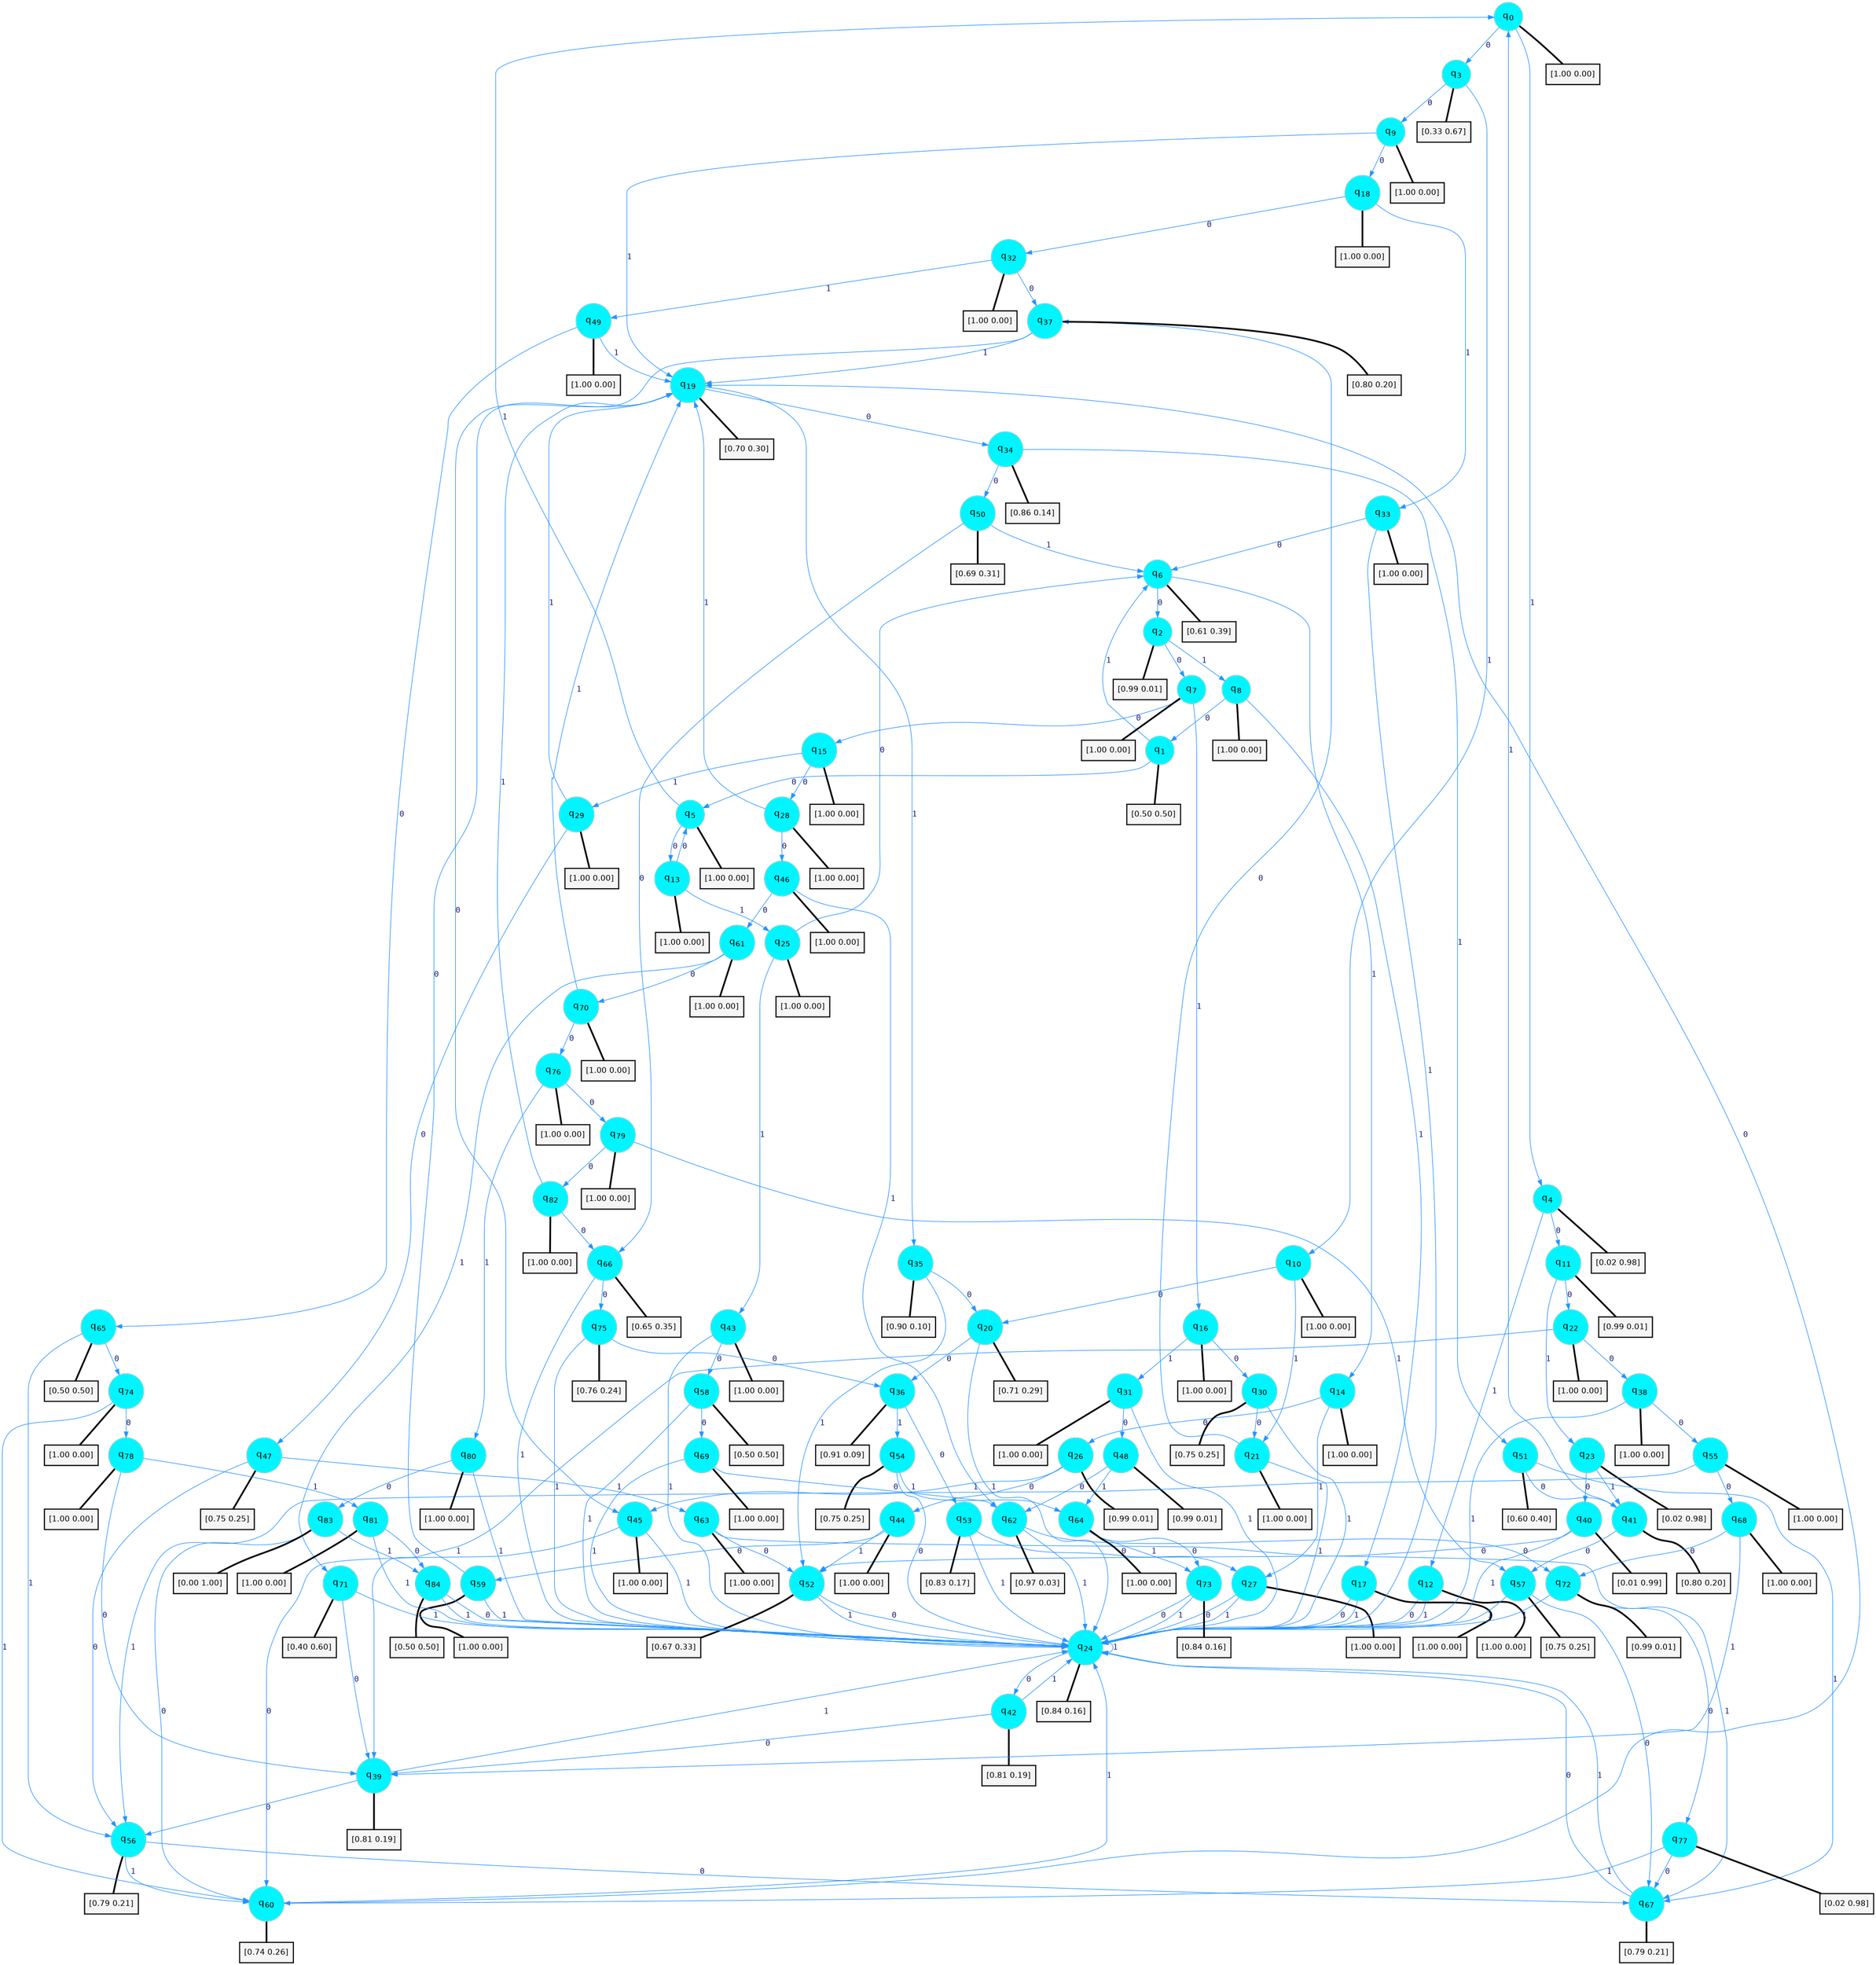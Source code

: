 digraph G {
graph [
bgcolor=transparent, dpi=300, rankdir=TD, size="40,25"];
node [
color=gray, fillcolor=turquoise1, fontcolor=black, fontname=Helvetica, fontsize=16, fontweight=bold, shape=circle, style=filled];
edge [
arrowsize=1, color=dodgerblue1, fontcolor=midnightblue, fontname=courier, fontweight=bold, penwidth=1, style=solid, weight=20];
0[label=<q<SUB>0</SUB>>];
1[label=<q<SUB>1</SUB>>];
2[label=<q<SUB>2</SUB>>];
3[label=<q<SUB>3</SUB>>];
4[label=<q<SUB>4</SUB>>];
5[label=<q<SUB>5</SUB>>];
6[label=<q<SUB>6</SUB>>];
7[label=<q<SUB>7</SUB>>];
8[label=<q<SUB>8</SUB>>];
9[label=<q<SUB>9</SUB>>];
10[label=<q<SUB>10</SUB>>];
11[label=<q<SUB>11</SUB>>];
12[label=<q<SUB>12</SUB>>];
13[label=<q<SUB>13</SUB>>];
14[label=<q<SUB>14</SUB>>];
15[label=<q<SUB>15</SUB>>];
16[label=<q<SUB>16</SUB>>];
17[label=<q<SUB>17</SUB>>];
18[label=<q<SUB>18</SUB>>];
19[label=<q<SUB>19</SUB>>];
20[label=<q<SUB>20</SUB>>];
21[label=<q<SUB>21</SUB>>];
22[label=<q<SUB>22</SUB>>];
23[label=<q<SUB>23</SUB>>];
24[label=<q<SUB>24</SUB>>];
25[label=<q<SUB>25</SUB>>];
26[label=<q<SUB>26</SUB>>];
27[label=<q<SUB>27</SUB>>];
28[label=<q<SUB>28</SUB>>];
29[label=<q<SUB>29</SUB>>];
30[label=<q<SUB>30</SUB>>];
31[label=<q<SUB>31</SUB>>];
32[label=<q<SUB>32</SUB>>];
33[label=<q<SUB>33</SUB>>];
34[label=<q<SUB>34</SUB>>];
35[label=<q<SUB>35</SUB>>];
36[label=<q<SUB>36</SUB>>];
37[label=<q<SUB>37</SUB>>];
38[label=<q<SUB>38</SUB>>];
39[label=<q<SUB>39</SUB>>];
40[label=<q<SUB>40</SUB>>];
41[label=<q<SUB>41</SUB>>];
42[label=<q<SUB>42</SUB>>];
43[label=<q<SUB>43</SUB>>];
44[label=<q<SUB>44</SUB>>];
45[label=<q<SUB>45</SUB>>];
46[label=<q<SUB>46</SUB>>];
47[label=<q<SUB>47</SUB>>];
48[label=<q<SUB>48</SUB>>];
49[label=<q<SUB>49</SUB>>];
50[label=<q<SUB>50</SUB>>];
51[label=<q<SUB>51</SUB>>];
52[label=<q<SUB>52</SUB>>];
53[label=<q<SUB>53</SUB>>];
54[label=<q<SUB>54</SUB>>];
55[label=<q<SUB>55</SUB>>];
56[label=<q<SUB>56</SUB>>];
57[label=<q<SUB>57</SUB>>];
58[label=<q<SUB>58</SUB>>];
59[label=<q<SUB>59</SUB>>];
60[label=<q<SUB>60</SUB>>];
61[label=<q<SUB>61</SUB>>];
62[label=<q<SUB>62</SUB>>];
63[label=<q<SUB>63</SUB>>];
64[label=<q<SUB>64</SUB>>];
65[label=<q<SUB>65</SUB>>];
66[label=<q<SUB>66</SUB>>];
67[label=<q<SUB>67</SUB>>];
68[label=<q<SUB>68</SUB>>];
69[label=<q<SUB>69</SUB>>];
70[label=<q<SUB>70</SUB>>];
71[label=<q<SUB>71</SUB>>];
72[label=<q<SUB>72</SUB>>];
73[label=<q<SUB>73</SUB>>];
74[label=<q<SUB>74</SUB>>];
75[label=<q<SUB>75</SUB>>];
76[label=<q<SUB>76</SUB>>];
77[label=<q<SUB>77</SUB>>];
78[label=<q<SUB>78</SUB>>];
79[label=<q<SUB>79</SUB>>];
80[label=<q<SUB>80</SUB>>];
81[label=<q<SUB>81</SUB>>];
82[label=<q<SUB>82</SUB>>];
83[label=<q<SUB>83</SUB>>];
84[label=<q<SUB>84</SUB>>];
85[label="[1.00 0.00]", shape=box,fontcolor=black, fontname=Helvetica, fontsize=14, penwidth=2, fillcolor=whitesmoke,color=black];
86[label="[0.50 0.50]", shape=box,fontcolor=black, fontname=Helvetica, fontsize=14, penwidth=2, fillcolor=whitesmoke,color=black];
87[label="[0.99 0.01]", shape=box,fontcolor=black, fontname=Helvetica, fontsize=14, penwidth=2, fillcolor=whitesmoke,color=black];
88[label="[0.33 0.67]", shape=box,fontcolor=black, fontname=Helvetica, fontsize=14, penwidth=2, fillcolor=whitesmoke,color=black];
89[label="[0.02 0.98]", shape=box,fontcolor=black, fontname=Helvetica, fontsize=14, penwidth=2, fillcolor=whitesmoke,color=black];
90[label="[1.00 0.00]", shape=box,fontcolor=black, fontname=Helvetica, fontsize=14, penwidth=2, fillcolor=whitesmoke,color=black];
91[label="[0.61 0.39]", shape=box,fontcolor=black, fontname=Helvetica, fontsize=14, penwidth=2, fillcolor=whitesmoke,color=black];
92[label="[1.00 0.00]", shape=box,fontcolor=black, fontname=Helvetica, fontsize=14, penwidth=2, fillcolor=whitesmoke,color=black];
93[label="[1.00 0.00]", shape=box,fontcolor=black, fontname=Helvetica, fontsize=14, penwidth=2, fillcolor=whitesmoke,color=black];
94[label="[1.00 0.00]", shape=box,fontcolor=black, fontname=Helvetica, fontsize=14, penwidth=2, fillcolor=whitesmoke,color=black];
95[label="[1.00 0.00]", shape=box,fontcolor=black, fontname=Helvetica, fontsize=14, penwidth=2, fillcolor=whitesmoke,color=black];
96[label="[0.99 0.01]", shape=box,fontcolor=black, fontname=Helvetica, fontsize=14, penwidth=2, fillcolor=whitesmoke,color=black];
97[label="[1.00 0.00]", shape=box,fontcolor=black, fontname=Helvetica, fontsize=14, penwidth=2, fillcolor=whitesmoke,color=black];
98[label="[1.00 0.00]", shape=box,fontcolor=black, fontname=Helvetica, fontsize=14, penwidth=2, fillcolor=whitesmoke,color=black];
99[label="[1.00 0.00]", shape=box,fontcolor=black, fontname=Helvetica, fontsize=14, penwidth=2, fillcolor=whitesmoke,color=black];
100[label="[1.00 0.00]", shape=box,fontcolor=black, fontname=Helvetica, fontsize=14, penwidth=2, fillcolor=whitesmoke,color=black];
101[label="[1.00 0.00]", shape=box,fontcolor=black, fontname=Helvetica, fontsize=14, penwidth=2, fillcolor=whitesmoke,color=black];
102[label="[1.00 0.00]", shape=box,fontcolor=black, fontname=Helvetica, fontsize=14, penwidth=2, fillcolor=whitesmoke,color=black];
103[label="[1.00 0.00]", shape=box,fontcolor=black, fontname=Helvetica, fontsize=14, penwidth=2, fillcolor=whitesmoke,color=black];
104[label="[0.70 0.30]", shape=box,fontcolor=black, fontname=Helvetica, fontsize=14, penwidth=2, fillcolor=whitesmoke,color=black];
105[label="[0.71 0.29]", shape=box,fontcolor=black, fontname=Helvetica, fontsize=14, penwidth=2, fillcolor=whitesmoke,color=black];
106[label="[1.00 0.00]", shape=box,fontcolor=black, fontname=Helvetica, fontsize=14, penwidth=2, fillcolor=whitesmoke,color=black];
107[label="[1.00 0.00]", shape=box,fontcolor=black, fontname=Helvetica, fontsize=14, penwidth=2, fillcolor=whitesmoke,color=black];
108[label="[0.02 0.98]", shape=box,fontcolor=black, fontname=Helvetica, fontsize=14, penwidth=2, fillcolor=whitesmoke,color=black];
109[label="[0.84 0.16]", shape=box,fontcolor=black, fontname=Helvetica, fontsize=14, penwidth=2, fillcolor=whitesmoke,color=black];
110[label="[1.00 0.00]", shape=box,fontcolor=black, fontname=Helvetica, fontsize=14, penwidth=2, fillcolor=whitesmoke,color=black];
111[label="[0.99 0.01]", shape=box,fontcolor=black, fontname=Helvetica, fontsize=14, penwidth=2, fillcolor=whitesmoke,color=black];
112[label="[1.00 0.00]", shape=box,fontcolor=black, fontname=Helvetica, fontsize=14, penwidth=2, fillcolor=whitesmoke,color=black];
113[label="[1.00 0.00]", shape=box,fontcolor=black, fontname=Helvetica, fontsize=14, penwidth=2, fillcolor=whitesmoke,color=black];
114[label="[1.00 0.00]", shape=box,fontcolor=black, fontname=Helvetica, fontsize=14, penwidth=2, fillcolor=whitesmoke,color=black];
115[label="[0.75 0.25]", shape=box,fontcolor=black, fontname=Helvetica, fontsize=14, penwidth=2, fillcolor=whitesmoke,color=black];
116[label="[1.00 0.00]", shape=box,fontcolor=black, fontname=Helvetica, fontsize=14, penwidth=2, fillcolor=whitesmoke,color=black];
117[label="[1.00 0.00]", shape=box,fontcolor=black, fontname=Helvetica, fontsize=14, penwidth=2, fillcolor=whitesmoke,color=black];
118[label="[1.00 0.00]", shape=box,fontcolor=black, fontname=Helvetica, fontsize=14, penwidth=2, fillcolor=whitesmoke,color=black];
119[label="[0.86 0.14]", shape=box,fontcolor=black, fontname=Helvetica, fontsize=14, penwidth=2, fillcolor=whitesmoke,color=black];
120[label="[0.90 0.10]", shape=box,fontcolor=black, fontname=Helvetica, fontsize=14, penwidth=2, fillcolor=whitesmoke,color=black];
121[label="[0.91 0.09]", shape=box,fontcolor=black, fontname=Helvetica, fontsize=14, penwidth=2, fillcolor=whitesmoke,color=black];
122[label="[0.80 0.20]", shape=box,fontcolor=black, fontname=Helvetica, fontsize=14, penwidth=2, fillcolor=whitesmoke,color=black];
123[label="[1.00 0.00]", shape=box,fontcolor=black, fontname=Helvetica, fontsize=14, penwidth=2, fillcolor=whitesmoke,color=black];
124[label="[0.81 0.19]", shape=box,fontcolor=black, fontname=Helvetica, fontsize=14, penwidth=2, fillcolor=whitesmoke,color=black];
125[label="[0.01 0.99]", shape=box,fontcolor=black, fontname=Helvetica, fontsize=14, penwidth=2, fillcolor=whitesmoke,color=black];
126[label="[0.80 0.20]", shape=box,fontcolor=black, fontname=Helvetica, fontsize=14, penwidth=2, fillcolor=whitesmoke,color=black];
127[label="[0.81 0.19]", shape=box,fontcolor=black, fontname=Helvetica, fontsize=14, penwidth=2, fillcolor=whitesmoke,color=black];
128[label="[1.00 0.00]", shape=box,fontcolor=black, fontname=Helvetica, fontsize=14, penwidth=2, fillcolor=whitesmoke,color=black];
129[label="[1.00 0.00]", shape=box,fontcolor=black, fontname=Helvetica, fontsize=14, penwidth=2, fillcolor=whitesmoke,color=black];
130[label="[1.00 0.00]", shape=box,fontcolor=black, fontname=Helvetica, fontsize=14, penwidth=2, fillcolor=whitesmoke,color=black];
131[label="[1.00 0.00]", shape=box,fontcolor=black, fontname=Helvetica, fontsize=14, penwidth=2, fillcolor=whitesmoke,color=black];
132[label="[0.75 0.25]", shape=box,fontcolor=black, fontname=Helvetica, fontsize=14, penwidth=2, fillcolor=whitesmoke,color=black];
133[label="[0.99 0.01]", shape=box,fontcolor=black, fontname=Helvetica, fontsize=14, penwidth=2, fillcolor=whitesmoke,color=black];
134[label="[1.00 0.00]", shape=box,fontcolor=black, fontname=Helvetica, fontsize=14, penwidth=2, fillcolor=whitesmoke,color=black];
135[label="[0.69 0.31]", shape=box,fontcolor=black, fontname=Helvetica, fontsize=14, penwidth=2, fillcolor=whitesmoke,color=black];
136[label="[0.60 0.40]", shape=box,fontcolor=black, fontname=Helvetica, fontsize=14, penwidth=2, fillcolor=whitesmoke,color=black];
137[label="[0.67 0.33]", shape=box,fontcolor=black, fontname=Helvetica, fontsize=14, penwidth=2, fillcolor=whitesmoke,color=black];
138[label="[0.83 0.17]", shape=box,fontcolor=black, fontname=Helvetica, fontsize=14, penwidth=2, fillcolor=whitesmoke,color=black];
139[label="[0.75 0.25]", shape=box,fontcolor=black, fontname=Helvetica, fontsize=14, penwidth=2, fillcolor=whitesmoke,color=black];
140[label="[1.00 0.00]", shape=box,fontcolor=black, fontname=Helvetica, fontsize=14, penwidth=2, fillcolor=whitesmoke,color=black];
141[label="[0.79 0.21]", shape=box,fontcolor=black, fontname=Helvetica, fontsize=14, penwidth=2, fillcolor=whitesmoke,color=black];
142[label="[0.75 0.25]", shape=box,fontcolor=black, fontname=Helvetica, fontsize=14, penwidth=2, fillcolor=whitesmoke,color=black];
143[label="[0.50 0.50]", shape=box,fontcolor=black, fontname=Helvetica, fontsize=14, penwidth=2, fillcolor=whitesmoke,color=black];
144[label="[1.00 0.00]", shape=box,fontcolor=black, fontname=Helvetica, fontsize=14, penwidth=2, fillcolor=whitesmoke,color=black];
145[label="[0.74 0.26]", shape=box,fontcolor=black, fontname=Helvetica, fontsize=14, penwidth=2, fillcolor=whitesmoke,color=black];
146[label="[1.00 0.00]", shape=box,fontcolor=black, fontname=Helvetica, fontsize=14, penwidth=2, fillcolor=whitesmoke,color=black];
147[label="[0.97 0.03]", shape=box,fontcolor=black, fontname=Helvetica, fontsize=14, penwidth=2, fillcolor=whitesmoke,color=black];
148[label="[1.00 0.00]", shape=box,fontcolor=black, fontname=Helvetica, fontsize=14, penwidth=2, fillcolor=whitesmoke,color=black];
149[label="[1.00 0.00]", shape=box,fontcolor=black, fontname=Helvetica, fontsize=14, penwidth=2, fillcolor=whitesmoke,color=black];
150[label="[0.50 0.50]", shape=box,fontcolor=black, fontname=Helvetica, fontsize=14, penwidth=2, fillcolor=whitesmoke,color=black];
151[label="[0.65 0.35]", shape=box,fontcolor=black, fontname=Helvetica, fontsize=14, penwidth=2, fillcolor=whitesmoke,color=black];
152[label="[0.79 0.21]", shape=box,fontcolor=black, fontname=Helvetica, fontsize=14, penwidth=2, fillcolor=whitesmoke,color=black];
153[label="[1.00 0.00]", shape=box,fontcolor=black, fontname=Helvetica, fontsize=14, penwidth=2, fillcolor=whitesmoke,color=black];
154[label="[1.00 0.00]", shape=box,fontcolor=black, fontname=Helvetica, fontsize=14, penwidth=2, fillcolor=whitesmoke,color=black];
155[label="[1.00 0.00]", shape=box,fontcolor=black, fontname=Helvetica, fontsize=14, penwidth=2, fillcolor=whitesmoke,color=black];
156[label="[0.40 0.60]", shape=box,fontcolor=black, fontname=Helvetica, fontsize=14, penwidth=2, fillcolor=whitesmoke,color=black];
157[label="[0.99 0.01]", shape=box,fontcolor=black, fontname=Helvetica, fontsize=14, penwidth=2, fillcolor=whitesmoke,color=black];
158[label="[0.84 0.16]", shape=box,fontcolor=black, fontname=Helvetica, fontsize=14, penwidth=2, fillcolor=whitesmoke,color=black];
159[label="[1.00 0.00]", shape=box,fontcolor=black, fontname=Helvetica, fontsize=14, penwidth=2, fillcolor=whitesmoke,color=black];
160[label="[0.76 0.24]", shape=box,fontcolor=black, fontname=Helvetica, fontsize=14, penwidth=2, fillcolor=whitesmoke,color=black];
161[label="[1.00 0.00]", shape=box,fontcolor=black, fontname=Helvetica, fontsize=14, penwidth=2, fillcolor=whitesmoke,color=black];
162[label="[0.02 0.98]", shape=box,fontcolor=black, fontname=Helvetica, fontsize=14, penwidth=2, fillcolor=whitesmoke,color=black];
163[label="[1.00 0.00]", shape=box,fontcolor=black, fontname=Helvetica, fontsize=14, penwidth=2, fillcolor=whitesmoke,color=black];
164[label="[1.00 0.00]", shape=box,fontcolor=black, fontname=Helvetica, fontsize=14, penwidth=2, fillcolor=whitesmoke,color=black];
165[label="[1.00 0.00]", shape=box,fontcolor=black, fontname=Helvetica, fontsize=14, penwidth=2, fillcolor=whitesmoke,color=black];
166[label="[1.00 0.00]", shape=box,fontcolor=black, fontname=Helvetica, fontsize=14, penwidth=2, fillcolor=whitesmoke,color=black];
167[label="[1.00 0.00]", shape=box,fontcolor=black, fontname=Helvetica, fontsize=14, penwidth=2, fillcolor=whitesmoke,color=black];
168[label="[0.00 1.00]", shape=box,fontcolor=black, fontname=Helvetica, fontsize=14, penwidth=2, fillcolor=whitesmoke,color=black];
169[label="[0.50 0.50]", shape=box,fontcolor=black, fontname=Helvetica, fontsize=14, penwidth=2, fillcolor=whitesmoke,color=black];
0->3 [label=0];
0->4 [label=1];
0->85 [arrowhead=none, penwidth=3,color=black];
1->5 [label=0];
1->6 [label=1];
1->86 [arrowhead=none, penwidth=3,color=black];
2->7 [label=0];
2->8 [label=1];
2->87 [arrowhead=none, penwidth=3,color=black];
3->9 [label=0];
3->10 [label=1];
3->88 [arrowhead=none, penwidth=3,color=black];
4->11 [label=0];
4->12 [label=1];
4->89 [arrowhead=none, penwidth=3,color=black];
5->13 [label=0];
5->0 [label=1];
5->90 [arrowhead=none, penwidth=3,color=black];
6->2 [label=0];
6->14 [label=1];
6->91 [arrowhead=none, penwidth=3,color=black];
7->15 [label=0];
7->16 [label=1];
7->92 [arrowhead=none, penwidth=3,color=black];
8->1 [label=0];
8->17 [label=1];
8->93 [arrowhead=none, penwidth=3,color=black];
9->18 [label=0];
9->19 [label=1];
9->94 [arrowhead=none, penwidth=3,color=black];
10->20 [label=0];
10->21 [label=1];
10->95 [arrowhead=none, penwidth=3,color=black];
11->22 [label=0];
11->23 [label=1];
11->96 [arrowhead=none, penwidth=3,color=black];
12->24 [label=0];
12->24 [label=1];
12->97 [arrowhead=none, penwidth=3,color=black];
13->5 [label=0];
13->25 [label=1];
13->98 [arrowhead=none, penwidth=3,color=black];
14->26 [label=0];
14->27 [label=1];
14->99 [arrowhead=none, penwidth=3,color=black];
15->28 [label=0];
15->29 [label=1];
15->100 [arrowhead=none, penwidth=3,color=black];
16->30 [label=0];
16->31 [label=1];
16->101 [arrowhead=none, penwidth=3,color=black];
17->24 [label=0];
17->24 [label=1];
17->102 [arrowhead=none, penwidth=3,color=black];
18->32 [label=0];
18->33 [label=1];
18->103 [arrowhead=none, penwidth=3,color=black];
19->34 [label=0];
19->35 [label=1];
19->104 [arrowhead=none, penwidth=3,color=black];
20->36 [label=0];
20->24 [label=1];
20->105 [arrowhead=none, penwidth=3,color=black];
21->37 [label=0];
21->24 [label=1];
21->106 [arrowhead=none, penwidth=3,color=black];
22->38 [label=0];
22->39 [label=1];
22->107 [arrowhead=none, penwidth=3,color=black];
23->40 [label=0];
23->41 [label=1];
23->108 [arrowhead=none, penwidth=3,color=black];
24->42 [label=0];
24->24 [label=1];
24->109 [arrowhead=none, penwidth=3,color=black];
25->6 [label=0];
25->43 [label=1];
25->110 [arrowhead=none, penwidth=3,color=black];
26->44 [label=0];
26->45 [label=1];
26->111 [arrowhead=none, penwidth=3,color=black];
27->24 [label=0];
27->24 [label=1];
27->112 [arrowhead=none, penwidth=3,color=black];
28->46 [label=0];
28->19 [label=1];
28->113 [arrowhead=none, penwidth=3,color=black];
29->47 [label=0];
29->19 [label=1];
29->114 [arrowhead=none, penwidth=3,color=black];
30->21 [label=0];
30->24 [label=1];
30->115 [arrowhead=none, penwidth=3,color=black];
31->48 [label=0];
31->24 [label=1];
31->116 [arrowhead=none, penwidth=3,color=black];
32->37 [label=0];
32->49 [label=1];
32->117 [arrowhead=none, penwidth=3,color=black];
33->6 [label=0];
33->24 [label=1];
33->118 [arrowhead=none, penwidth=3,color=black];
34->50 [label=0];
34->51 [label=1];
34->119 [arrowhead=none, penwidth=3,color=black];
35->20 [label=0];
35->52 [label=1];
35->120 [arrowhead=none, penwidth=3,color=black];
36->53 [label=0];
36->54 [label=1];
36->121 [arrowhead=none, penwidth=3,color=black];
37->45 [label=0];
37->19 [label=1];
37->122 [arrowhead=none, penwidth=3,color=black];
38->55 [label=0];
38->24 [label=1];
38->123 [arrowhead=none, penwidth=3,color=black];
39->56 [label=0];
39->24 [label=1];
39->124 [arrowhead=none, penwidth=3,color=black];
40->52 [label=0];
40->24 [label=1];
40->125 [arrowhead=none, penwidth=3,color=black];
41->57 [label=0];
41->0 [label=1];
41->126 [arrowhead=none, penwidth=3,color=black];
42->39 [label=0];
42->24 [label=1];
42->127 [arrowhead=none, penwidth=3,color=black];
43->58 [label=0];
43->24 [label=1];
43->128 [arrowhead=none, penwidth=3,color=black];
44->59 [label=0];
44->52 [label=1];
44->129 [arrowhead=none, penwidth=3,color=black];
45->60 [label=0];
45->24 [label=1];
45->130 [arrowhead=none, penwidth=3,color=black];
46->61 [label=0];
46->62 [label=1];
46->131 [arrowhead=none, penwidth=3,color=black];
47->56 [label=0];
47->63 [label=1];
47->132 [arrowhead=none, penwidth=3,color=black];
48->62 [label=0];
48->64 [label=1];
48->133 [arrowhead=none, penwidth=3,color=black];
49->65 [label=0];
49->19 [label=1];
49->134 [arrowhead=none, penwidth=3,color=black];
50->66 [label=0];
50->6 [label=1];
50->135 [arrowhead=none, penwidth=3,color=black];
51->41 [label=0];
51->67 [label=1];
51->136 [arrowhead=none, penwidth=3,color=black];
52->24 [label=0];
52->24 [label=1];
52->137 [arrowhead=none, penwidth=3,color=black];
53->27 [label=0];
53->24 [label=1];
53->138 [arrowhead=none, penwidth=3,color=black];
54->24 [label=0];
54->64 [label=1];
54->139 [arrowhead=none, penwidth=3,color=black];
55->68 [label=0];
55->56 [label=1];
55->140 [arrowhead=none, penwidth=3,color=black];
56->67 [label=0];
56->60 [label=1];
56->141 [arrowhead=none, penwidth=3,color=black];
57->67 [label=0];
57->24 [label=1];
57->142 [arrowhead=none, penwidth=3,color=black];
58->69 [label=0];
58->24 [label=1];
58->143 [arrowhead=none, penwidth=3,color=black];
59->19 [label=0];
59->24 [label=1];
59->144 [arrowhead=none, penwidth=3,color=black];
60->19 [label=0];
60->24 [label=1];
60->145 [arrowhead=none, penwidth=3,color=black];
61->70 [label=0];
61->71 [label=1];
61->146 [arrowhead=none, penwidth=3,color=black];
62->72 [label=0];
62->24 [label=1];
62->147 [arrowhead=none, penwidth=3,color=black];
63->52 [label=0];
63->67 [label=1];
63->148 [arrowhead=none, penwidth=3,color=black];
64->73 [label=0];
64->73 [label=1];
64->149 [arrowhead=none, penwidth=3,color=black];
65->74 [label=0];
65->56 [label=1];
65->150 [arrowhead=none, penwidth=3,color=black];
66->75 [label=0];
66->24 [label=1];
66->151 [arrowhead=none, penwidth=3,color=black];
67->24 [label=0];
67->24 [label=1];
67->152 [arrowhead=none, penwidth=3,color=black];
68->72 [label=0];
68->39 [label=1];
68->153 [arrowhead=none, penwidth=3,color=black];
69->62 [label=0];
69->24 [label=1];
69->154 [arrowhead=none, penwidth=3,color=black];
70->76 [label=0];
70->19 [label=1];
70->155 [arrowhead=none, penwidth=3,color=black];
71->39 [label=0];
71->24 [label=1];
71->156 [arrowhead=none, penwidth=3,color=black];
72->77 [label=0];
72->24 [label=1];
72->157 [arrowhead=none, penwidth=3,color=black];
73->24 [label=0];
73->24 [label=1];
73->158 [arrowhead=none, penwidth=3,color=black];
74->78 [label=0];
74->60 [label=1];
74->159 [arrowhead=none, penwidth=3,color=black];
75->36 [label=0];
75->24 [label=1];
75->160 [arrowhead=none, penwidth=3,color=black];
76->79 [label=0];
76->80 [label=1];
76->161 [arrowhead=none, penwidth=3,color=black];
77->67 [label=0];
77->60 [label=1];
77->162 [arrowhead=none, penwidth=3,color=black];
78->39 [label=0];
78->81 [label=1];
78->163 [arrowhead=none, penwidth=3,color=black];
79->82 [label=0];
79->57 [label=1];
79->164 [arrowhead=none, penwidth=3,color=black];
80->83 [label=0];
80->24 [label=1];
80->165 [arrowhead=none, penwidth=3,color=black];
81->84 [label=0];
81->24 [label=1];
81->166 [arrowhead=none, penwidth=3,color=black];
82->66 [label=0];
82->19 [label=1];
82->167 [arrowhead=none, penwidth=3,color=black];
83->60 [label=0];
83->84 [label=1];
83->168 [arrowhead=none, penwidth=3,color=black];
84->24 [label=0];
84->24 [label=1];
84->169 [arrowhead=none, penwidth=3,color=black];
}
